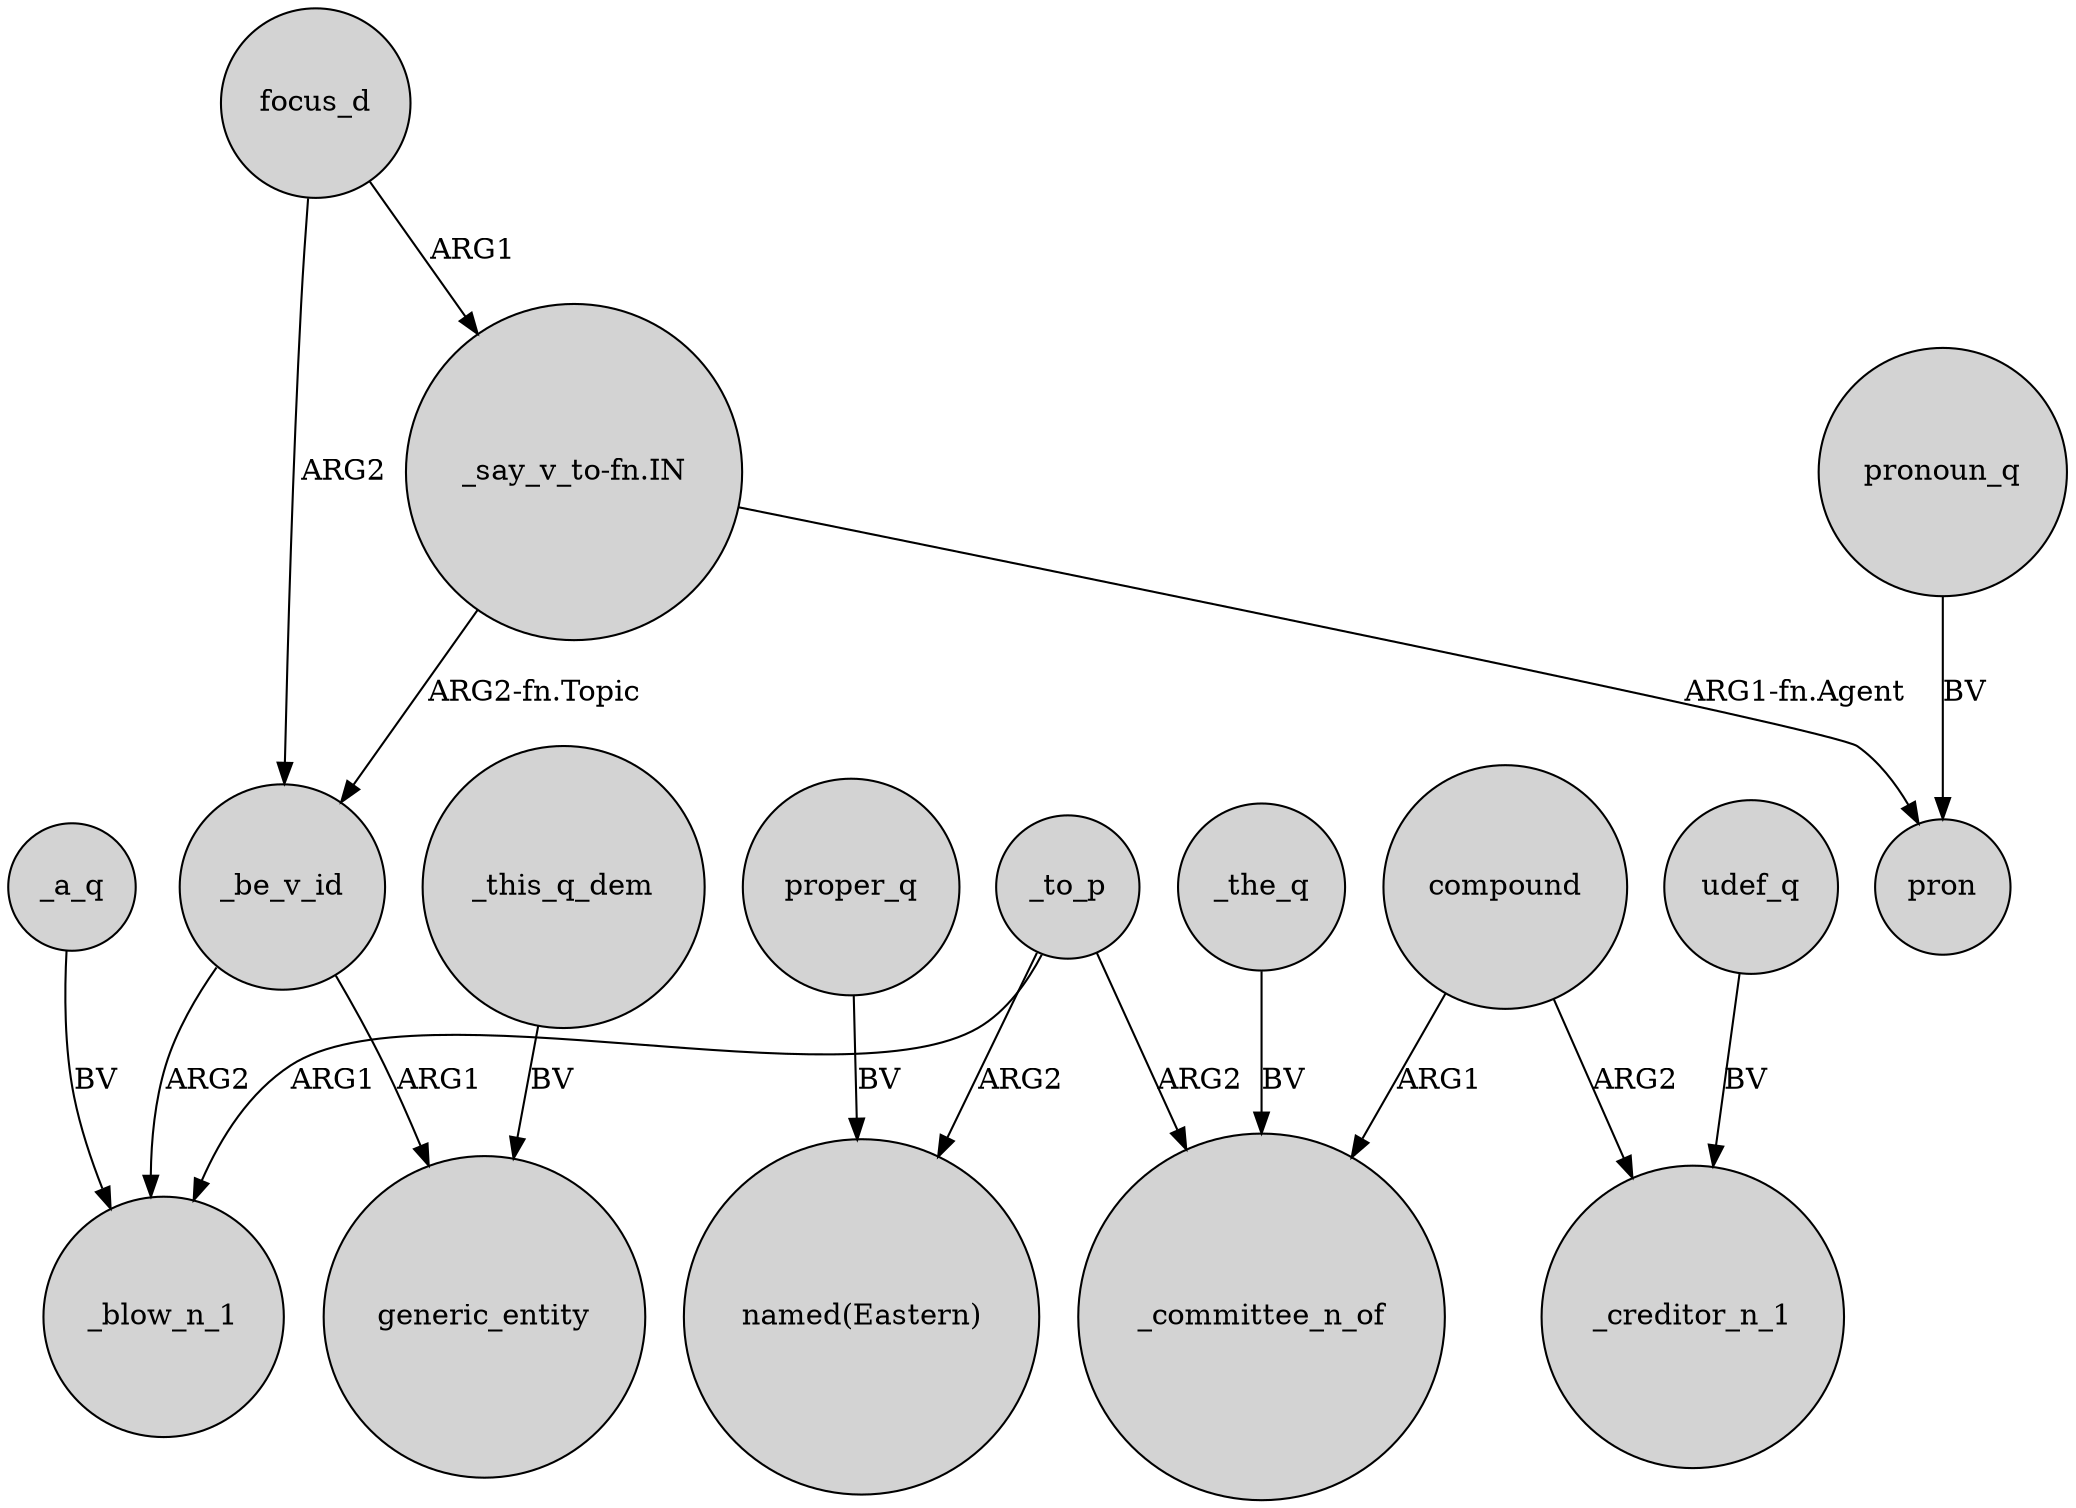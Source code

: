 digraph {
	node [shape=circle style=filled]
	focus_d -> _be_v_id [label=ARG2]
	_to_p -> "named(Eastern)" [label=ARG2]
	udef_q -> _creditor_n_1 [label=BV]
	_a_q -> _blow_n_1 [label=BV]
	compound -> _creditor_n_1 [label=ARG2]
	_this_q_dem -> generic_entity [label=BV]
	_the_q -> _committee_n_of [label=BV]
	"_say_v_to-fn.IN" -> pron [label="ARG1-fn.Agent"]
	_be_v_id -> generic_entity [label=ARG1]
	compound -> _committee_n_of [label=ARG1]
	_to_p -> _blow_n_1 [label=ARG1]
	proper_q -> "named(Eastern)" [label=BV]
	_be_v_id -> _blow_n_1 [label=ARG2]
	"_say_v_to-fn.IN" -> _be_v_id [label="ARG2-fn.Topic"]
	focus_d -> "_say_v_to-fn.IN" [label=ARG1]
	_to_p -> _committee_n_of [label=ARG2]
	pronoun_q -> pron [label=BV]
}
